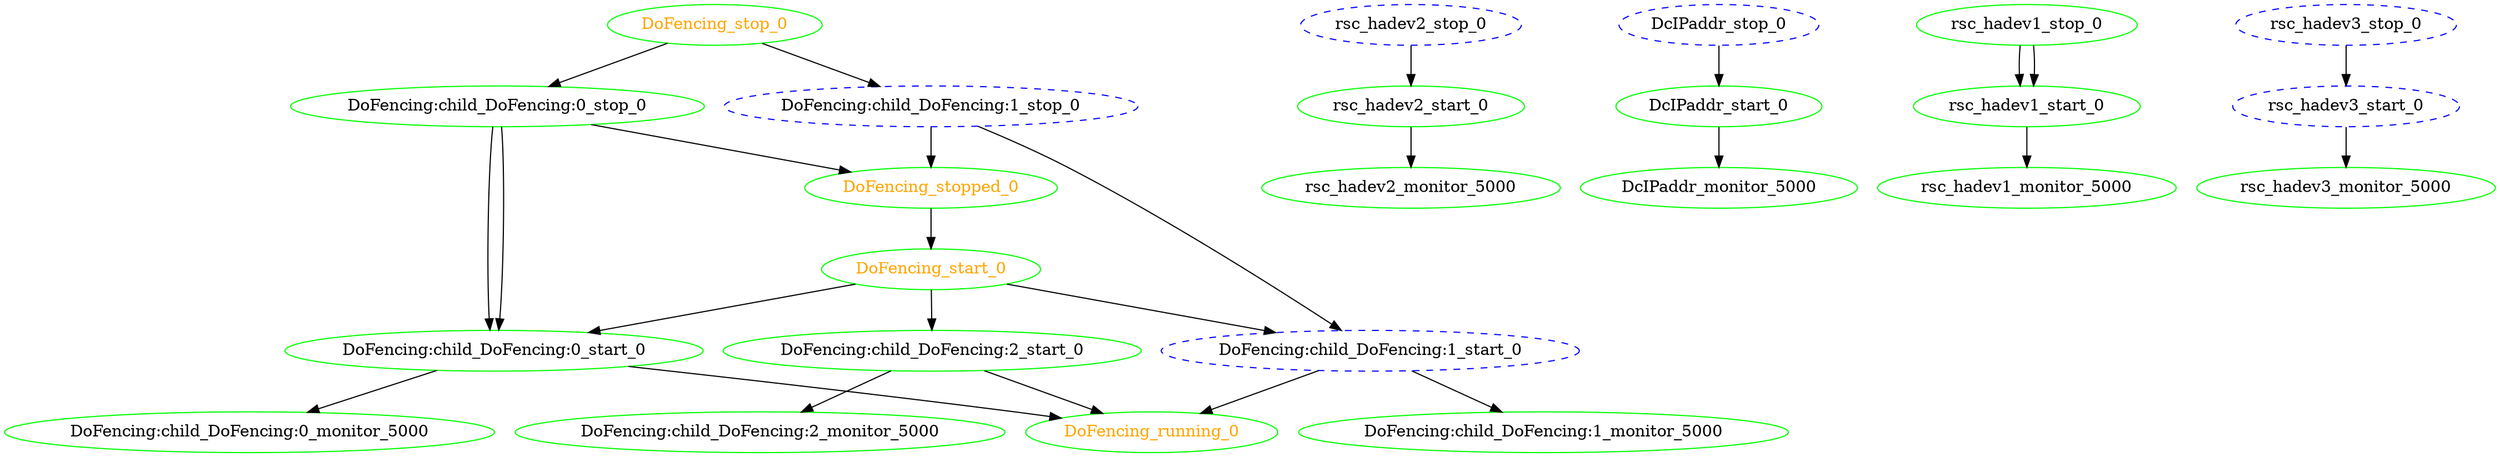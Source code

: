 digraph "g" {
	size = "30,30"
"DoFencing:child_DoFencing:0_monitor_5000" [ tooltip="hadev1" color="green" fontcolor="black" ]
"rsc_hadev2_start_0" [ tooltip="hadev2" color="green" fontcolor="black" ]
"DcIPaddr_start_0" [ tooltip="hadev2" color="green" fontcolor="black" ]
"rsc_hadev1_monitor_5000" [ tooltip="hadev1" color="green" fontcolor="black" ]
"DoFencing:child_DoFencing:1_monitor_5000" [ tooltip="hadev3" color="green" fontcolor="black" ]
"rsc_hadev3_monitor_5000" [ tooltip="hadev3" color="green" fontcolor="black" ]
"DcIPaddr_stop_0" [ style="dashed" color="blue" fontcolor="black" ]
"DcIPaddr_monitor_5000" [ tooltip="hadev2" color="green" fontcolor="black" ]
"rsc_hadev1_stop_0" [ tooltip="hadev3" color="green" fontcolor="black" ]
"rsc_hadev1_start_0" [ tooltip="hadev1" color="green" fontcolor="black" ]
"rsc_hadev2_stop_0" [ style="dashed" color="blue" fontcolor="black" ]
"rsc_hadev2_monitor_5000" [ tooltip="hadev2" color="green" fontcolor="black" ]
"rsc_hadev3_stop_0" [ style="dashed" color="blue" fontcolor="black" ]
"rsc_hadev3_start_0" [ style="dashed" color="blue" fontcolor="black" ]
"DoFencing:child_DoFencing:0_stop_0" [ tooltip="hadev2" color="green" fontcolor="black" ]
"DoFencing:child_DoFencing:0_start_0" [ tooltip="hadev1" color="green" fontcolor="black" ]
"DoFencing:child_DoFencing:1_stop_0" [ style="dashed" color="blue" fontcolor="black" ]
"DoFencing:child_DoFencing:1_start_0" [ style="dashed" color="blue" fontcolor="black" ]
"DoFencing:child_DoFencing:2_start_0" [ tooltip="hadev2" color="green" fontcolor="black" ]
"DoFencing:child_DoFencing:2_monitor_5000" [ tooltip="hadev2" color="green" fontcolor="black" ]
"DoFencing_start_0" [ tooltip="" color="green" fontcolor="orange" ]
"DoFencing_running_0" [ tooltip="" color="green" fontcolor="orange" ]
"DoFencing_stop_0" [ tooltip="" color="green" fontcolor="orange" ]
"DoFencing_stopped_0" [ tooltip="" color="green" fontcolor="orange" ]
"DoFencing:child_DoFencing:0_start_0" -> "DoFencing:child_DoFencing:0_monitor_5000"
"rsc_hadev2_stop_0" -> "rsc_hadev2_start_0"
"DcIPaddr_stop_0" -> "DcIPaddr_start_0"
"rsc_hadev1_start_0" -> "rsc_hadev1_monitor_5000"
"DoFencing:child_DoFencing:1_start_0" -> "DoFencing:child_DoFencing:1_monitor_5000"
"rsc_hadev3_start_0" -> "rsc_hadev3_monitor_5000"
"DcIPaddr_start_0" -> "DcIPaddr_monitor_5000"
"rsc_hadev1_stop_0" -> "rsc_hadev1_start_0"
"rsc_hadev1_stop_0" -> "rsc_hadev1_start_0"
"rsc_hadev2_start_0" -> "rsc_hadev2_monitor_5000"
"rsc_hadev3_stop_0" -> "rsc_hadev3_start_0"
"DoFencing_stop_0" -> "DoFencing:child_DoFencing:0_stop_0"
"DoFencing:child_DoFencing:0_stop_0" -> "DoFencing:child_DoFencing:0_start_0"
"DoFencing:child_DoFencing:0_stop_0" -> "DoFencing:child_DoFencing:0_start_0"
"DoFencing_start_0" -> "DoFencing:child_DoFencing:0_start_0"
"DoFencing_stop_0" -> "DoFencing:child_DoFencing:1_stop_0"
"DoFencing:child_DoFencing:1_stop_0" -> "DoFencing:child_DoFencing:1_start_0"
"DoFencing_start_0" -> "DoFencing:child_DoFencing:1_start_0"
"DoFencing_start_0" -> "DoFencing:child_DoFencing:2_start_0"
"DoFencing:child_DoFencing:2_start_0" -> "DoFencing:child_DoFencing:2_monitor_5000"
"DoFencing_stopped_0" -> "DoFencing_start_0"
"DoFencing:child_DoFencing:0_start_0" -> "DoFencing_running_0"
"DoFencing:child_DoFencing:1_start_0" -> "DoFencing_running_0"
"DoFencing:child_DoFencing:2_start_0" -> "DoFencing_running_0"
"DoFencing:child_DoFencing:0_stop_0" -> "DoFencing_stopped_0"
"DoFencing:child_DoFencing:1_stop_0" -> "DoFencing_stopped_0"
}
